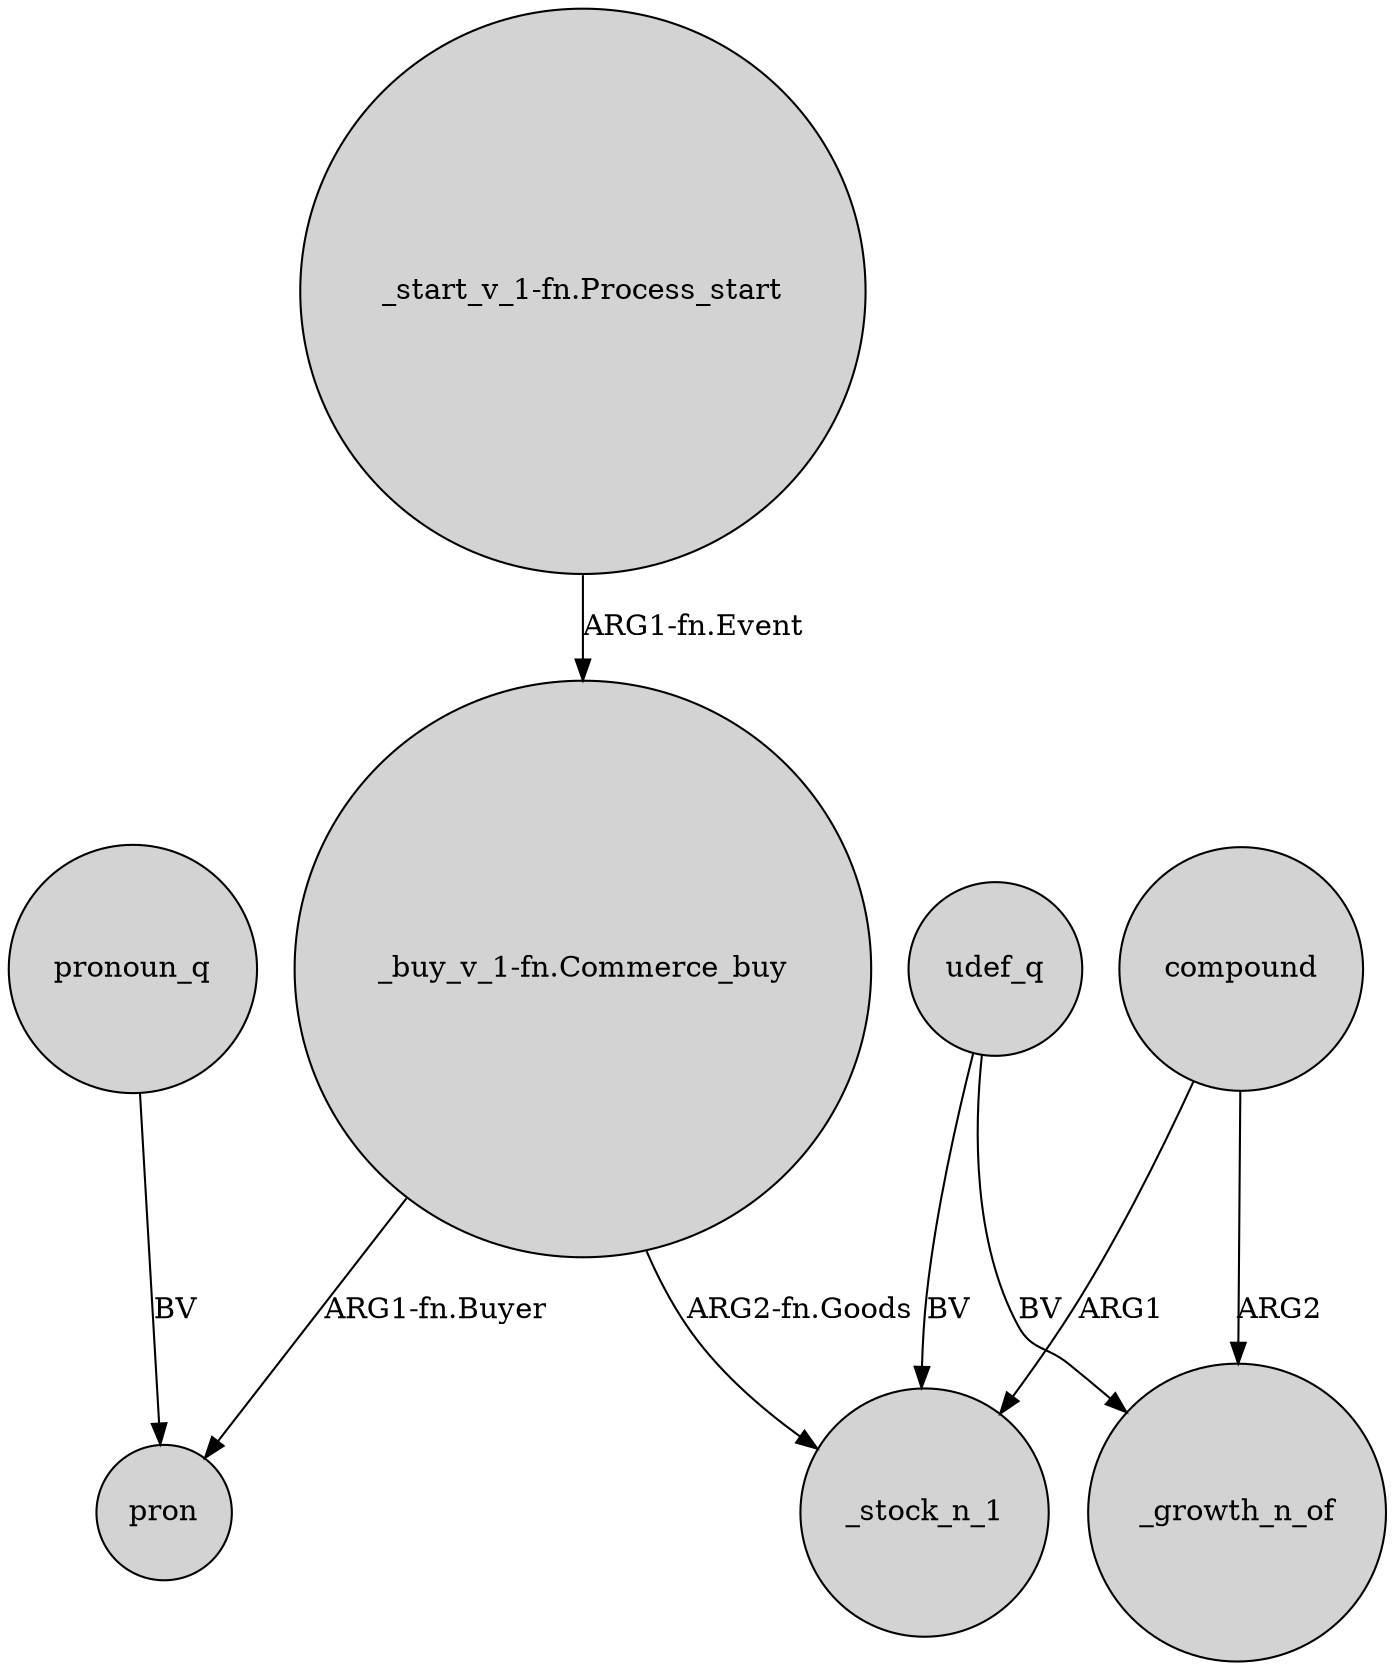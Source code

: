 digraph {
	node [shape=circle style=filled]
	"_start_v_1-fn.Process_start" -> "_buy_v_1-fn.Commerce_buy" [label="ARG1-fn.Event"]
	"_buy_v_1-fn.Commerce_buy" -> _stock_n_1 [label="ARG2-fn.Goods"]
	compound -> _stock_n_1 [label=ARG1]
	compound -> _growth_n_of [label=ARG2]
	"_buy_v_1-fn.Commerce_buy" -> pron [label="ARG1-fn.Buyer"]
	pronoun_q -> pron [label=BV]
	udef_q -> _growth_n_of [label=BV]
	udef_q -> _stock_n_1 [label=BV]
}
